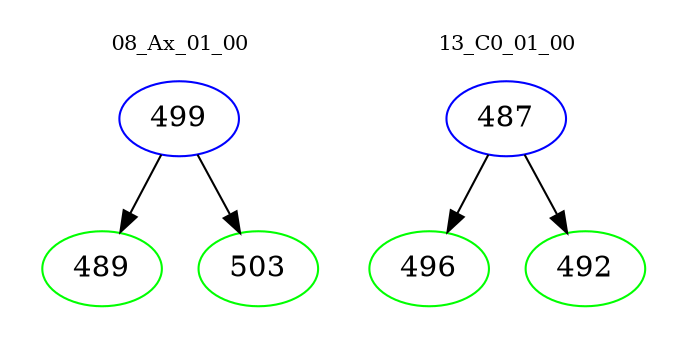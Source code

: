 digraph{
subgraph cluster_0 {
color = white
label = "08_Ax_01_00";
fontsize=10;
T0_499 [label="499", color="blue"]
T0_499 -> T0_489 [color="black"]
T0_489 [label="489", color="green"]
T0_499 -> T0_503 [color="black"]
T0_503 [label="503", color="green"]
}
subgraph cluster_1 {
color = white
label = "13_C0_01_00";
fontsize=10;
T1_487 [label="487", color="blue"]
T1_487 -> T1_496 [color="black"]
T1_496 [label="496", color="green"]
T1_487 -> T1_492 [color="black"]
T1_492 [label="492", color="green"]
}
}
